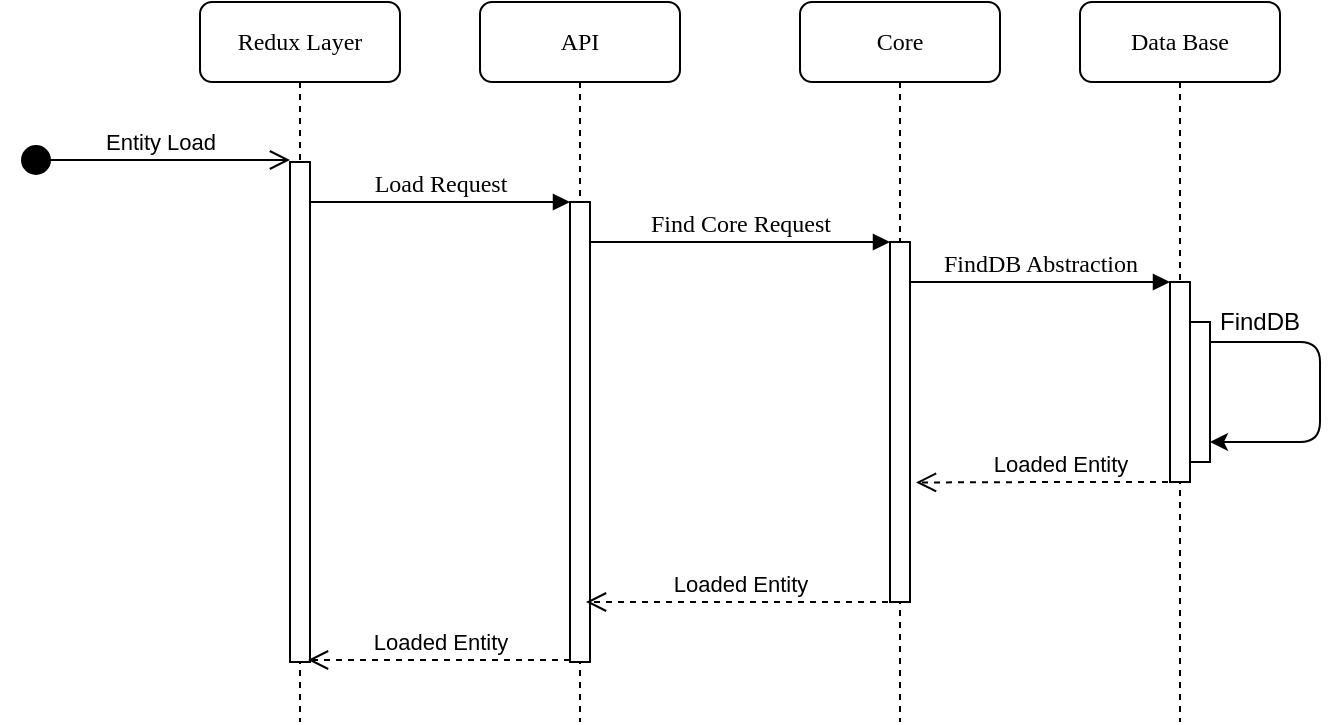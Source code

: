 <mxfile version="10.7.3" type="google"><diagram name="Page-1" id="13e1069c-82ec-6db2-03f1-153e76fe0fe0"><mxGraphModel dx="1220" dy="698" grid="1" gridSize="10" guides="1" tooltips="1" connect="1" arrows="1" fold="1" page="1" pageScale="1" pageWidth="1100" pageHeight="850" background="#ffffff" math="0" shadow="0"><root><mxCell id="0"/><mxCell id="1" parent="0"/><mxCell id="7baba1c4bc27f4b0-2" value="API&lt;br&gt;" style="shape=umlLifeline;perimeter=lifelinePerimeter;whiteSpace=wrap;html=1;container=1;collapsible=0;recursiveResize=0;outlineConnect=0;rounded=1;shadow=0;comic=0;labelBackgroundColor=none;strokeColor=#000000;strokeWidth=1;fillColor=#FFFFFF;fontFamily=Verdana;fontSize=12;fontColor=#000000;align=center;" parent="1" vertex="1"><mxGeometry x="240" y="80" width="100" height="360" as="geometry"/></mxCell><mxCell id="7baba1c4bc27f4b0-10" value="" style="html=1;points=[];perimeter=orthogonalPerimeter;rounded=0;shadow=0;comic=0;labelBackgroundColor=none;strokeColor=#000000;strokeWidth=1;fillColor=#FFFFFF;fontFamily=Verdana;fontSize=12;fontColor=#000000;align=center;" parent="7baba1c4bc27f4b0-2" vertex="1"><mxGeometry x="45" y="100" width="10" height="230" as="geometry"/></mxCell><mxCell id="7baba1c4bc27f4b0-3" value="Core&lt;br&gt;" style="shape=umlLifeline;perimeter=lifelinePerimeter;whiteSpace=wrap;html=1;container=1;collapsible=0;recursiveResize=0;outlineConnect=0;rounded=1;shadow=0;comic=0;labelBackgroundColor=none;strokeColor=#000000;strokeWidth=1;fillColor=#FFFFFF;fontFamily=Verdana;fontSize=12;fontColor=#000000;align=center;" parent="1" vertex="1"><mxGeometry x="400" y="80" width="100" height="360" as="geometry"/></mxCell><mxCell id="7baba1c4bc27f4b0-13" value="" style="html=1;points=[];perimeter=orthogonalPerimeter;rounded=0;shadow=0;comic=0;labelBackgroundColor=none;strokeColor=#000000;strokeWidth=1;fillColor=#FFFFFF;fontFamily=Verdana;fontSize=12;fontColor=#000000;align=center;" parent="7baba1c4bc27f4b0-3" vertex="1"><mxGeometry x="45" y="120" width="10" height="180" as="geometry"/></mxCell><mxCell id="7baba1c4bc27f4b0-4" value="Data Base&lt;br&gt;" style="shape=umlLifeline;perimeter=lifelinePerimeter;whiteSpace=wrap;html=1;container=1;collapsible=0;recursiveResize=0;outlineConnect=0;rounded=1;shadow=0;comic=0;labelBackgroundColor=none;strokeColor=#000000;strokeWidth=1;fillColor=#FFFFFF;fontFamily=Verdana;fontSize=12;fontColor=#000000;align=center;" parent="1" vertex="1"><mxGeometry x="540" y="80" width="100" height="360" as="geometry"/></mxCell><mxCell id="7baba1c4bc27f4b0-8" value="Redux Layer&lt;br&gt;" style="shape=umlLifeline;perimeter=lifelinePerimeter;whiteSpace=wrap;html=1;container=1;collapsible=0;recursiveResize=0;outlineConnect=0;rounded=1;shadow=0;comic=0;labelBackgroundColor=none;strokeColor=#000000;strokeWidth=1;fillColor=#FFFFFF;fontFamily=Verdana;fontSize=12;fontColor=#000000;align=center;" parent="1" vertex="1"><mxGeometry x="100" y="80" width="100" height="360" as="geometry"/></mxCell><mxCell id="7baba1c4bc27f4b0-9" value="" style="html=1;points=[];perimeter=orthogonalPerimeter;rounded=0;shadow=0;comic=0;labelBackgroundColor=none;strokeColor=#000000;strokeWidth=1;fillColor=#FFFFFF;fontFamily=Verdana;fontSize=12;fontColor=#000000;align=center;" parent="7baba1c4bc27f4b0-8" vertex="1"><mxGeometry x="45" y="80" width="10" height="250" as="geometry"/></mxCell><mxCell id="7baba1c4bc27f4b0-16" value="" style="html=1;points=[];perimeter=orthogonalPerimeter;rounded=0;shadow=0;comic=0;labelBackgroundColor=none;strokeColor=#000000;strokeWidth=1;fillColor=#FFFFFF;fontFamily=Verdana;fontSize=12;fontColor=#000000;align=center;" parent="1" vertex="1"><mxGeometry x="585" y="220" width="10" height="100" as="geometry"/></mxCell><mxCell id="7baba1c4bc27f4b0-17" value="FindDB Abstraction&lt;br&gt;" style="html=1;verticalAlign=bottom;endArrow=block;labelBackgroundColor=none;fontFamily=Verdana;fontSize=12;edgeStyle=elbowEdgeStyle;elbow=vertical;" parent="1" source="7baba1c4bc27f4b0-13" target="7baba1c4bc27f4b0-16" edge="1"><mxGeometry relative="1" as="geometry"><mxPoint x="510" y="220" as="sourcePoint"/><Array as="points"><mxPoint x="460" y="220"/></Array></mxGeometry></mxCell><mxCell id="7baba1c4bc27f4b0-11" value="Load Request&lt;br&gt;" style="html=1;verticalAlign=bottom;endArrow=block;entryX=0;entryY=0;labelBackgroundColor=none;fontFamily=Verdana;fontSize=12;edgeStyle=elbowEdgeStyle;elbow=vertical;" parent="1" source="7baba1c4bc27f4b0-9" target="7baba1c4bc27f4b0-10" edge="1"><mxGeometry relative="1" as="geometry"><mxPoint x="220" y="190" as="sourcePoint"/><Array as="points"><mxPoint x="210" y="180"/></Array><mxPoint as="offset"/></mxGeometry></mxCell><mxCell id="7baba1c4bc27f4b0-14" value="Find Core Request" style="html=1;verticalAlign=bottom;endArrow=block;entryX=0;entryY=0;labelBackgroundColor=none;fontFamily=Verdana;fontSize=12;edgeStyle=elbowEdgeStyle;elbow=vertical;" parent="1" source="7baba1c4bc27f4b0-10" target="7baba1c4bc27f4b0-13" edge="1"><mxGeometry relative="1" as="geometry"><mxPoint x="370" y="200" as="sourcePoint"/><mxPoint as="offset"/></mxGeometry></mxCell><mxCell id="7baba1c4bc27f4b0-34" value="" style="html=1;points=[];perimeter=orthogonalPerimeter;rounded=0;shadow=0;comic=0;labelBackgroundColor=none;strokeColor=#000000;strokeWidth=1;fillColor=#FFFFFF;fontFamily=Verdana;fontSize=12;fontColor=#000000;align=center;" parent="1" vertex="1"><mxGeometry x="595" y="240" width="10" height="70" as="geometry"/></mxCell><mxCell id="PhOOGxjBG4_YW_kDAuQ8-6" value="FindDB" style="text;html=1;strokeColor=none;fillColor=none;align=center;verticalAlign=middle;whiteSpace=wrap;rounded=0;" vertex="1" parent="1"><mxGeometry x="610" y="230" width="40" height="20" as="geometry"/></mxCell><mxCell id="PhOOGxjBG4_YW_kDAuQ8-9" value="" style="endArrow=classic;html=1;entryX=1;entryY=0.857;entryDx=0;entryDy=0;entryPerimeter=0;" edge="1" parent="1" source="7baba1c4bc27f4b0-34" target="7baba1c4bc27f4b0-34"><mxGeometry width="50" height="50" relative="1" as="geometry"><mxPoint x="610" y="250" as="sourcePoint"/><mxPoint x="630" y="310" as="targetPoint"/><Array as="points"><mxPoint x="660" y="250"/><mxPoint x="660" y="300"/></Array></mxGeometry></mxCell><mxCell id="PhOOGxjBG4_YW_kDAuQ8-30" value="Entity Load" style="html=1;verticalAlign=bottom;startArrow=circle;startFill=1;endArrow=open;startSize=6;endSize=8;" edge="1" parent="1"><mxGeometry x="0.037" width="80" relative="1" as="geometry"><mxPoint x="10" y="159" as="sourcePoint"/><mxPoint x="145" y="159" as="targetPoint"/><mxPoint as="offset"/></mxGeometry></mxCell><mxCell id="PhOOGxjBG4_YW_kDAuQ8-31" value="Loaded Entity" style="html=1;verticalAlign=bottom;endArrow=open;dashed=1;endSize=8;entryX=0.9;entryY=0.996;entryDx=0;entryDy=0;entryPerimeter=0;" edge="1" parent="1" target="7baba1c4bc27f4b0-9"><mxGeometry x="-0.008" relative="1" as="geometry"><mxPoint x="285" y="409" as="sourcePoint"/><mxPoint x="170" y="410" as="targetPoint"/><mxPoint as="offset"/></mxGeometry></mxCell><mxCell id="PhOOGxjBG4_YW_kDAuQ8-32" value="Loaded Entity" style="html=1;verticalAlign=bottom;endArrow=open;dashed=1;endSize=8;entryX=1.3;entryY=0.668;entryDx=0;entryDy=0;entryPerimeter=0;" edge="1" parent="1" target="7baba1c4bc27f4b0-13"><mxGeometry x="-0.091" relative="1" as="geometry"><mxPoint x="590" y="320" as="sourcePoint"/><mxPoint x="510" y="320" as="targetPoint"/><Array as="points"><mxPoint x="530" y="320"/></Array><mxPoint as="offset"/></mxGeometry></mxCell><mxCell id="PhOOGxjBG4_YW_kDAuQ8-33" value="Loaded Entity" style="html=1;verticalAlign=bottom;endArrow=open;dashed=1;endSize=8;" edge="1" parent="1"><mxGeometry x="0.019" relative="1" as="geometry"><mxPoint x="450" y="380" as="sourcePoint"/><mxPoint x="293" y="380" as="targetPoint"/><Array as="points"><mxPoint x="370" y="380"/></Array><mxPoint as="offset"/></mxGeometry></mxCell></root></mxGraphModel></diagram></mxfile>